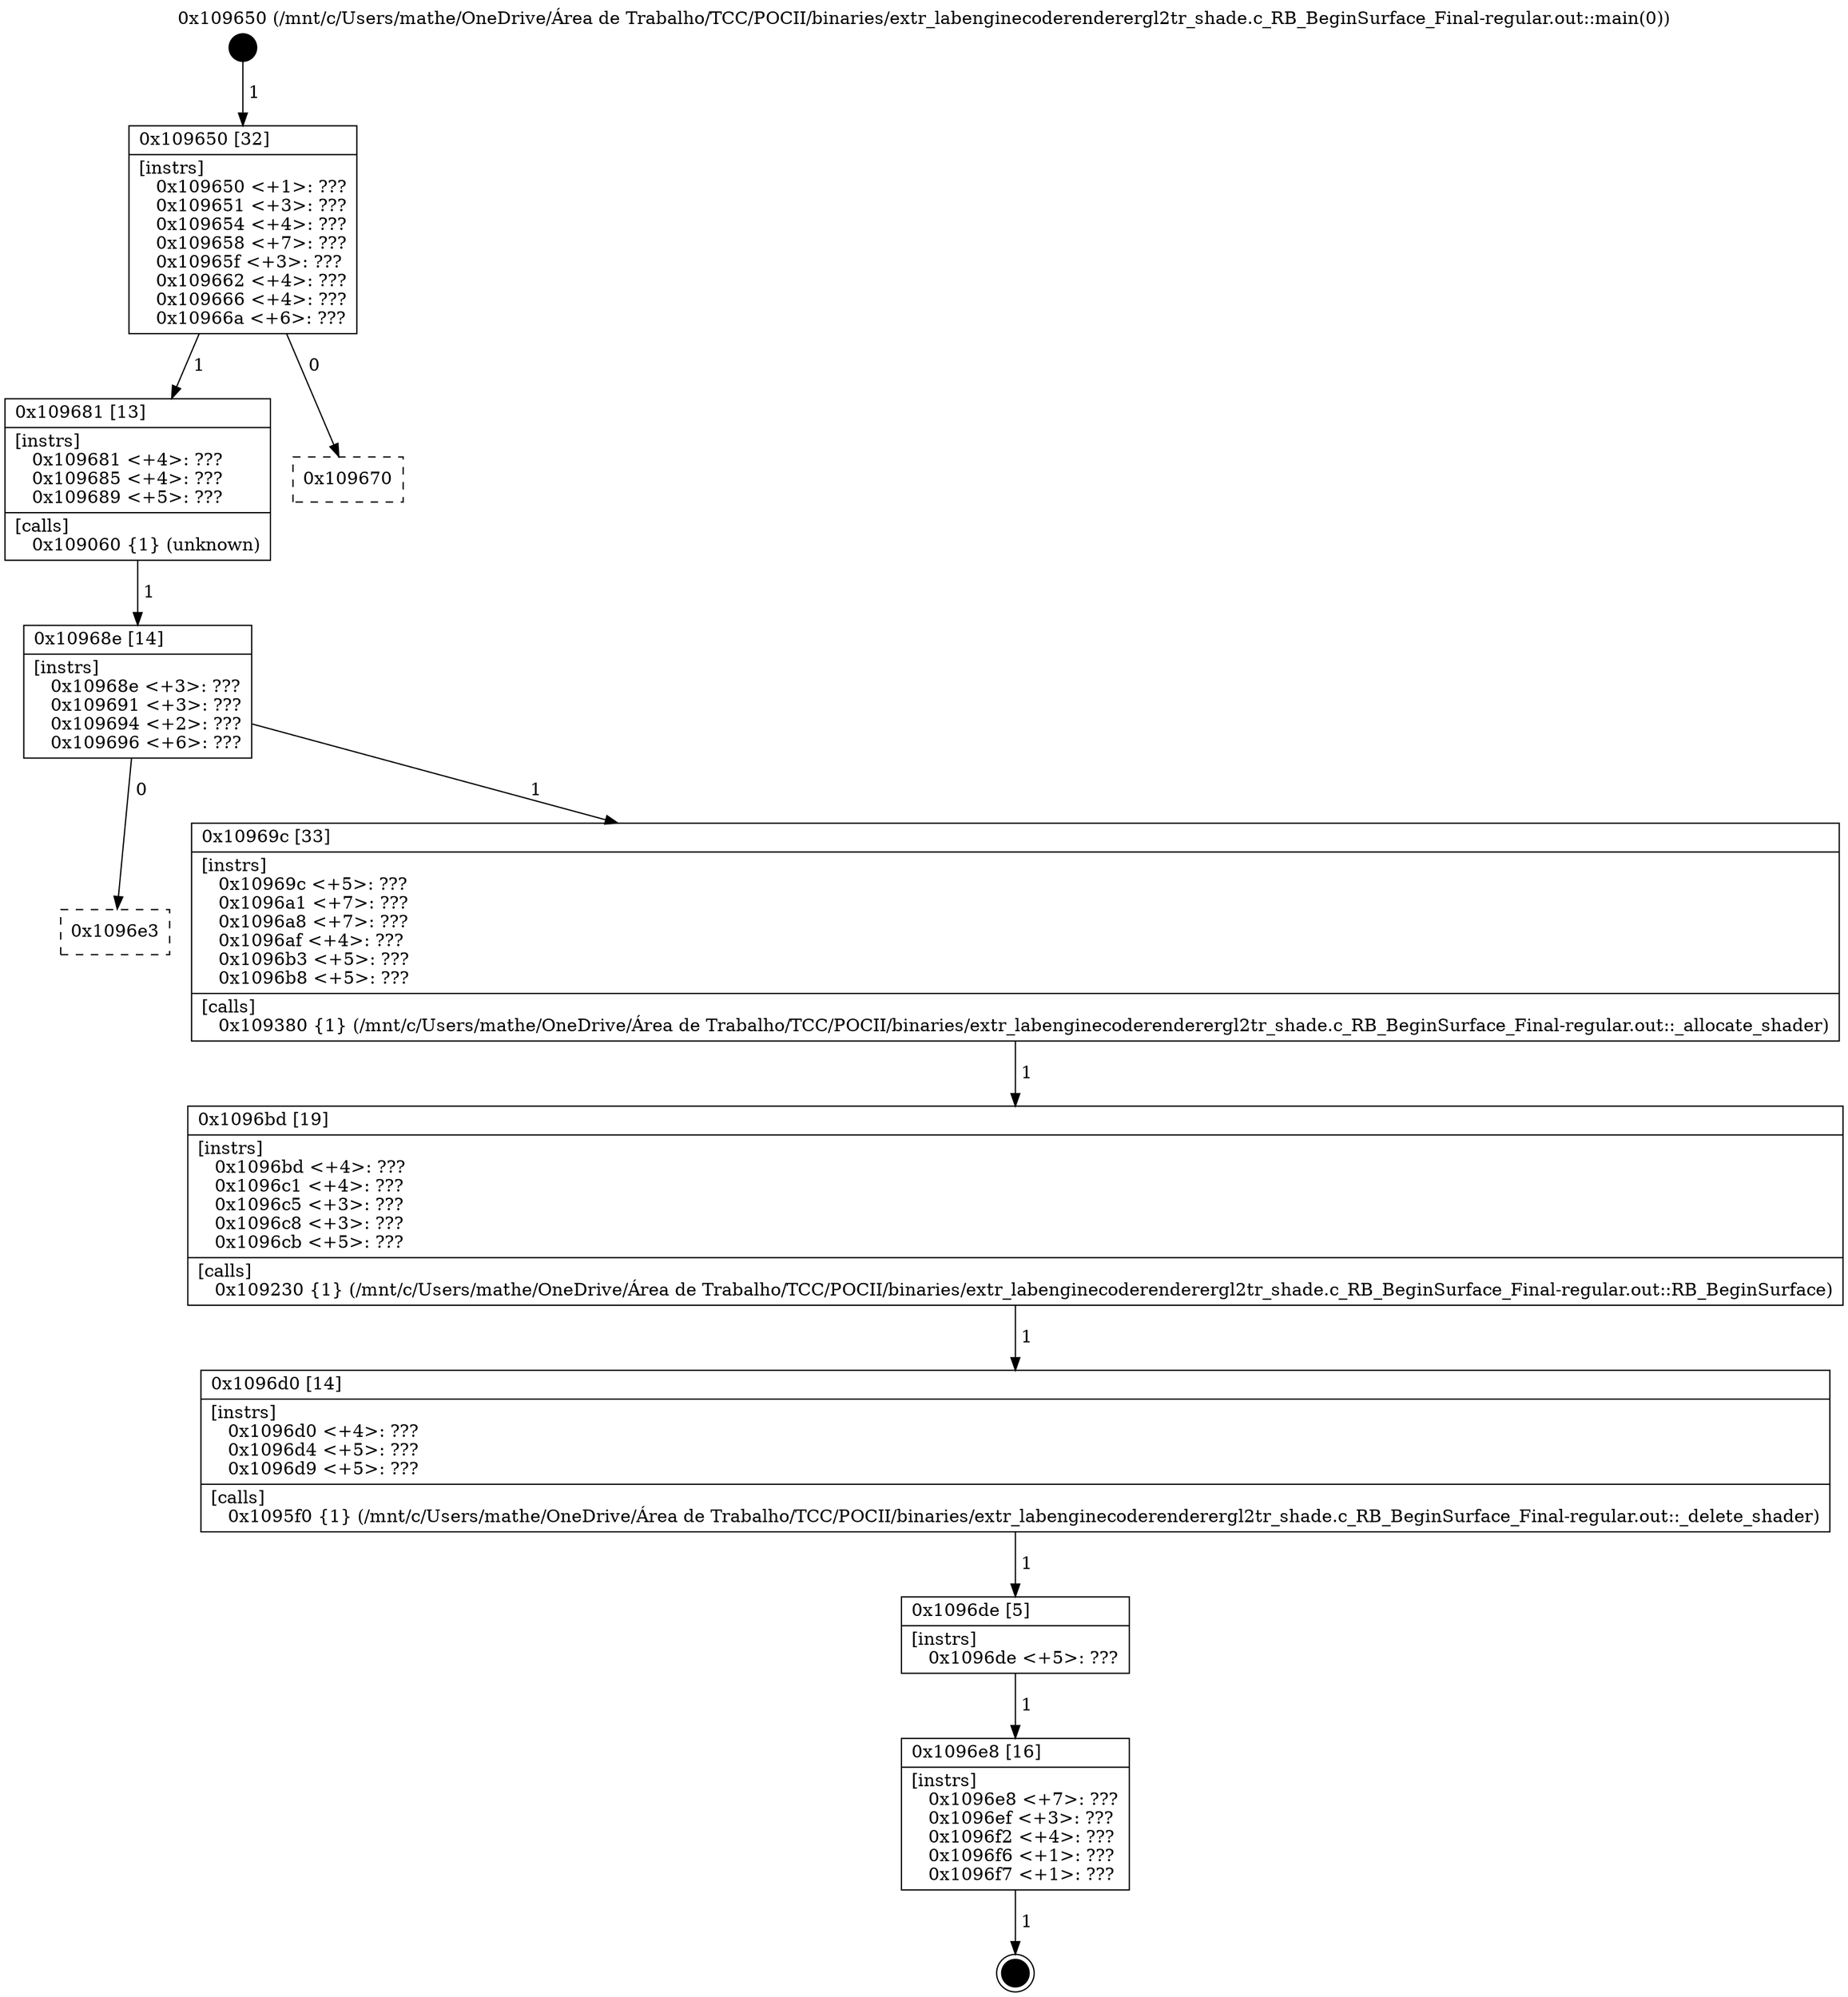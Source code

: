 digraph "0x109650" {
  label = "0x109650 (/mnt/c/Users/mathe/OneDrive/Área de Trabalho/TCC/POCII/binaries/extr_labenginecoderenderergl2tr_shade.c_RB_BeginSurface_Final-regular.out::main(0))"
  labelloc = "t"
  node[shape=record]

  Entry [label="",width=0.3,height=0.3,shape=circle,fillcolor=black,style=filled]
  "0x109650" [label="{
     0x109650 [32]\l
     | [instrs]\l
     &nbsp;&nbsp;0x109650 \<+1\>: ???\l
     &nbsp;&nbsp;0x109651 \<+3\>: ???\l
     &nbsp;&nbsp;0x109654 \<+4\>: ???\l
     &nbsp;&nbsp;0x109658 \<+7\>: ???\l
     &nbsp;&nbsp;0x10965f \<+3\>: ???\l
     &nbsp;&nbsp;0x109662 \<+4\>: ???\l
     &nbsp;&nbsp;0x109666 \<+4\>: ???\l
     &nbsp;&nbsp;0x10966a \<+6\>: ???\l
  }"]
  "0x109681" [label="{
     0x109681 [13]\l
     | [instrs]\l
     &nbsp;&nbsp;0x109681 \<+4\>: ???\l
     &nbsp;&nbsp;0x109685 \<+4\>: ???\l
     &nbsp;&nbsp;0x109689 \<+5\>: ???\l
     | [calls]\l
     &nbsp;&nbsp;0x109060 \{1\} (unknown)\l
  }"]
  "0x109670" [label="{
     0x109670\l
  }", style=dashed]
  "0x10968e" [label="{
     0x10968e [14]\l
     | [instrs]\l
     &nbsp;&nbsp;0x10968e \<+3\>: ???\l
     &nbsp;&nbsp;0x109691 \<+3\>: ???\l
     &nbsp;&nbsp;0x109694 \<+2\>: ???\l
     &nbsp;&nbsp;0x109696 \<+6\>: ???\l
  }"]
  "0x1096e3" [label="{
     0x1096e3\l
  }", style=dashed]
  "0x10969c" [label="{
     0x10969c [33]\l
     | [instrs]\l
     &nbsp;&nbsp;0x10969c \<+5\>: ???\l
     &nbsp;&nbsp;0x1096a1 \<+7\>: ???\l
     &nbsp;&nbsp;0x1096a8 \<+7\>: ???\l
     &nbsp;&nbsp;0x1096af \<+4\>: ???\l
     &nbsp;&nbsp;0x1096b3 \<+5\>: ???\l
     &nbsp;&nbsp;0x1096b8 \<+5\>: ???\l
     | [calls]\l
     &nbsp;&nbsp;0x109380 \{1\} (/mnt/c/Users/mathe/OneDrive/Área de Trabalho/TCC/POCII/binaries/extr_labenginecoderenderergl2tr_shade.c_RB_BeginSurface_Final-regular.out::_allocate_shader)\l
  }"]
  Exit [label="",width=0.3,height=0.3,shape=circle,fillcolor=black,style=filled,peripheries=2]
  "0x1096bd" [label="{
     0x1096bd [19]\l
     | [instrs]\l
     &nbsp;&nbsp;0x1096bd \<+4\>: ???\l
     &nbsp;&nbsp;0x1096c1 \<+4\>: ???\l
     &nbsp;&nbsp;0x1096c5 \<+3\>: ???\l
     &nbsp;&nbsp;0x1096c8 \<+3\>: ???\l
     &nbsp;&nbsp;0x1096cb \<+5\>: ???\l
     | [calls]\l
     &nbsp;&nbsp;0x109230 \{1\} (/mnt/c/Users/mathe/OneDrive/Área de Trabalho/TCC/POCII/binaries/extr_labenginecoderenderergl2tr_shade.c_RB_BeginSurface_Final-regular.out::RB_BeginSurface)\l
  }"]
  "0x1096d0" [label="{
     0x1096d0 [14]\l
     | [instrs]\l
     &nbsp;&nbsp;0x1096d0 \<+4\>: ???\l
     &nbsp;&nbsp;0x1096d4 \<+5\>: ???\l
     &nbsp;&nbsp;0x1096d9 \<+5\>: ???\l
     | [calls]\l
     &nbsp;&nbsp;0x1095f0 \{1\} (/mnt/c/Users/mathe/OneDrive/Área de Trabalho/TCC/POCII/binaries/extr_labenginecoderenderergl2tr_shade.c_RB_BeginSurface_Final-regular.out::_delete_shader)\l
  }"]
  "0x1096de" [label="{
     0x1096de [5]\l
     | [instrs]\l
     &nbsp;&nbsp;0x1096de \<+5\>: ???\l
  }"]
  "0x1096e8" [label="{
     0x1096e8 [16]\l
     | [instrs]\l
     &nbsp;&nbsp;0x1096e8 \<+7\>: ???\l
     &nbsp;&nbsp;0x1096ef \<+3\>: ???\l
     &nbsp;&nbsp;0x1096f2 \<+4\>: ???\l
     &nbsp;&nbsp;0x1096f6 \<+1\>: ???\l
     &nbsp;&nbsp;0x1096f7 \<+1\>: ???\l
  }"]
  Entry -> "0x109650" [label=" 1"]
  "0x109650" -> "0x109681" [label=" 1"]
  "0x109650" -> "0x109670" [label=" 0"]
  "0x109681" -> "0x10968e" [label=" 1"]
  "0x10968e" -> "0x1096e3" [label=" 0"]
  "0x10968e" -> "0x10969c" [label=" 1"]
  "0x1096e8" -> Exit [label=" 1"]
  "0x10969c" -> "0x1096bd" [label=" 1"]
  "0x1096bd" -> "0x1096d0" [label=" 1"]
  "0x1096d0" -> "0x1096de" [label=" 1"]
  "0x1096de" -> "0x1096e8" [label=" 1"]
}

